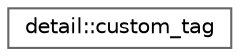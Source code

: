digraph "类继承关系图"
{
 // LATEX_PDF_SIZE
  bgcolor="transparent";
  edge [fontname=Helvetica,fontsize=10,labelfontname=Helvetica,labelfontsize=10];
  node [fontname=Helvetica,fontsize=10,shape=box,height=0.2,width=0.4];
  rankdir="LR";
  Node0 [id="Node000000",label="detail::custom_tag",height=0.2,width=0.4,color="grey40", fillcolor="white", style="filled",URL="$structdetail_1_1custom__tag.html",tooltip=" "];
}
